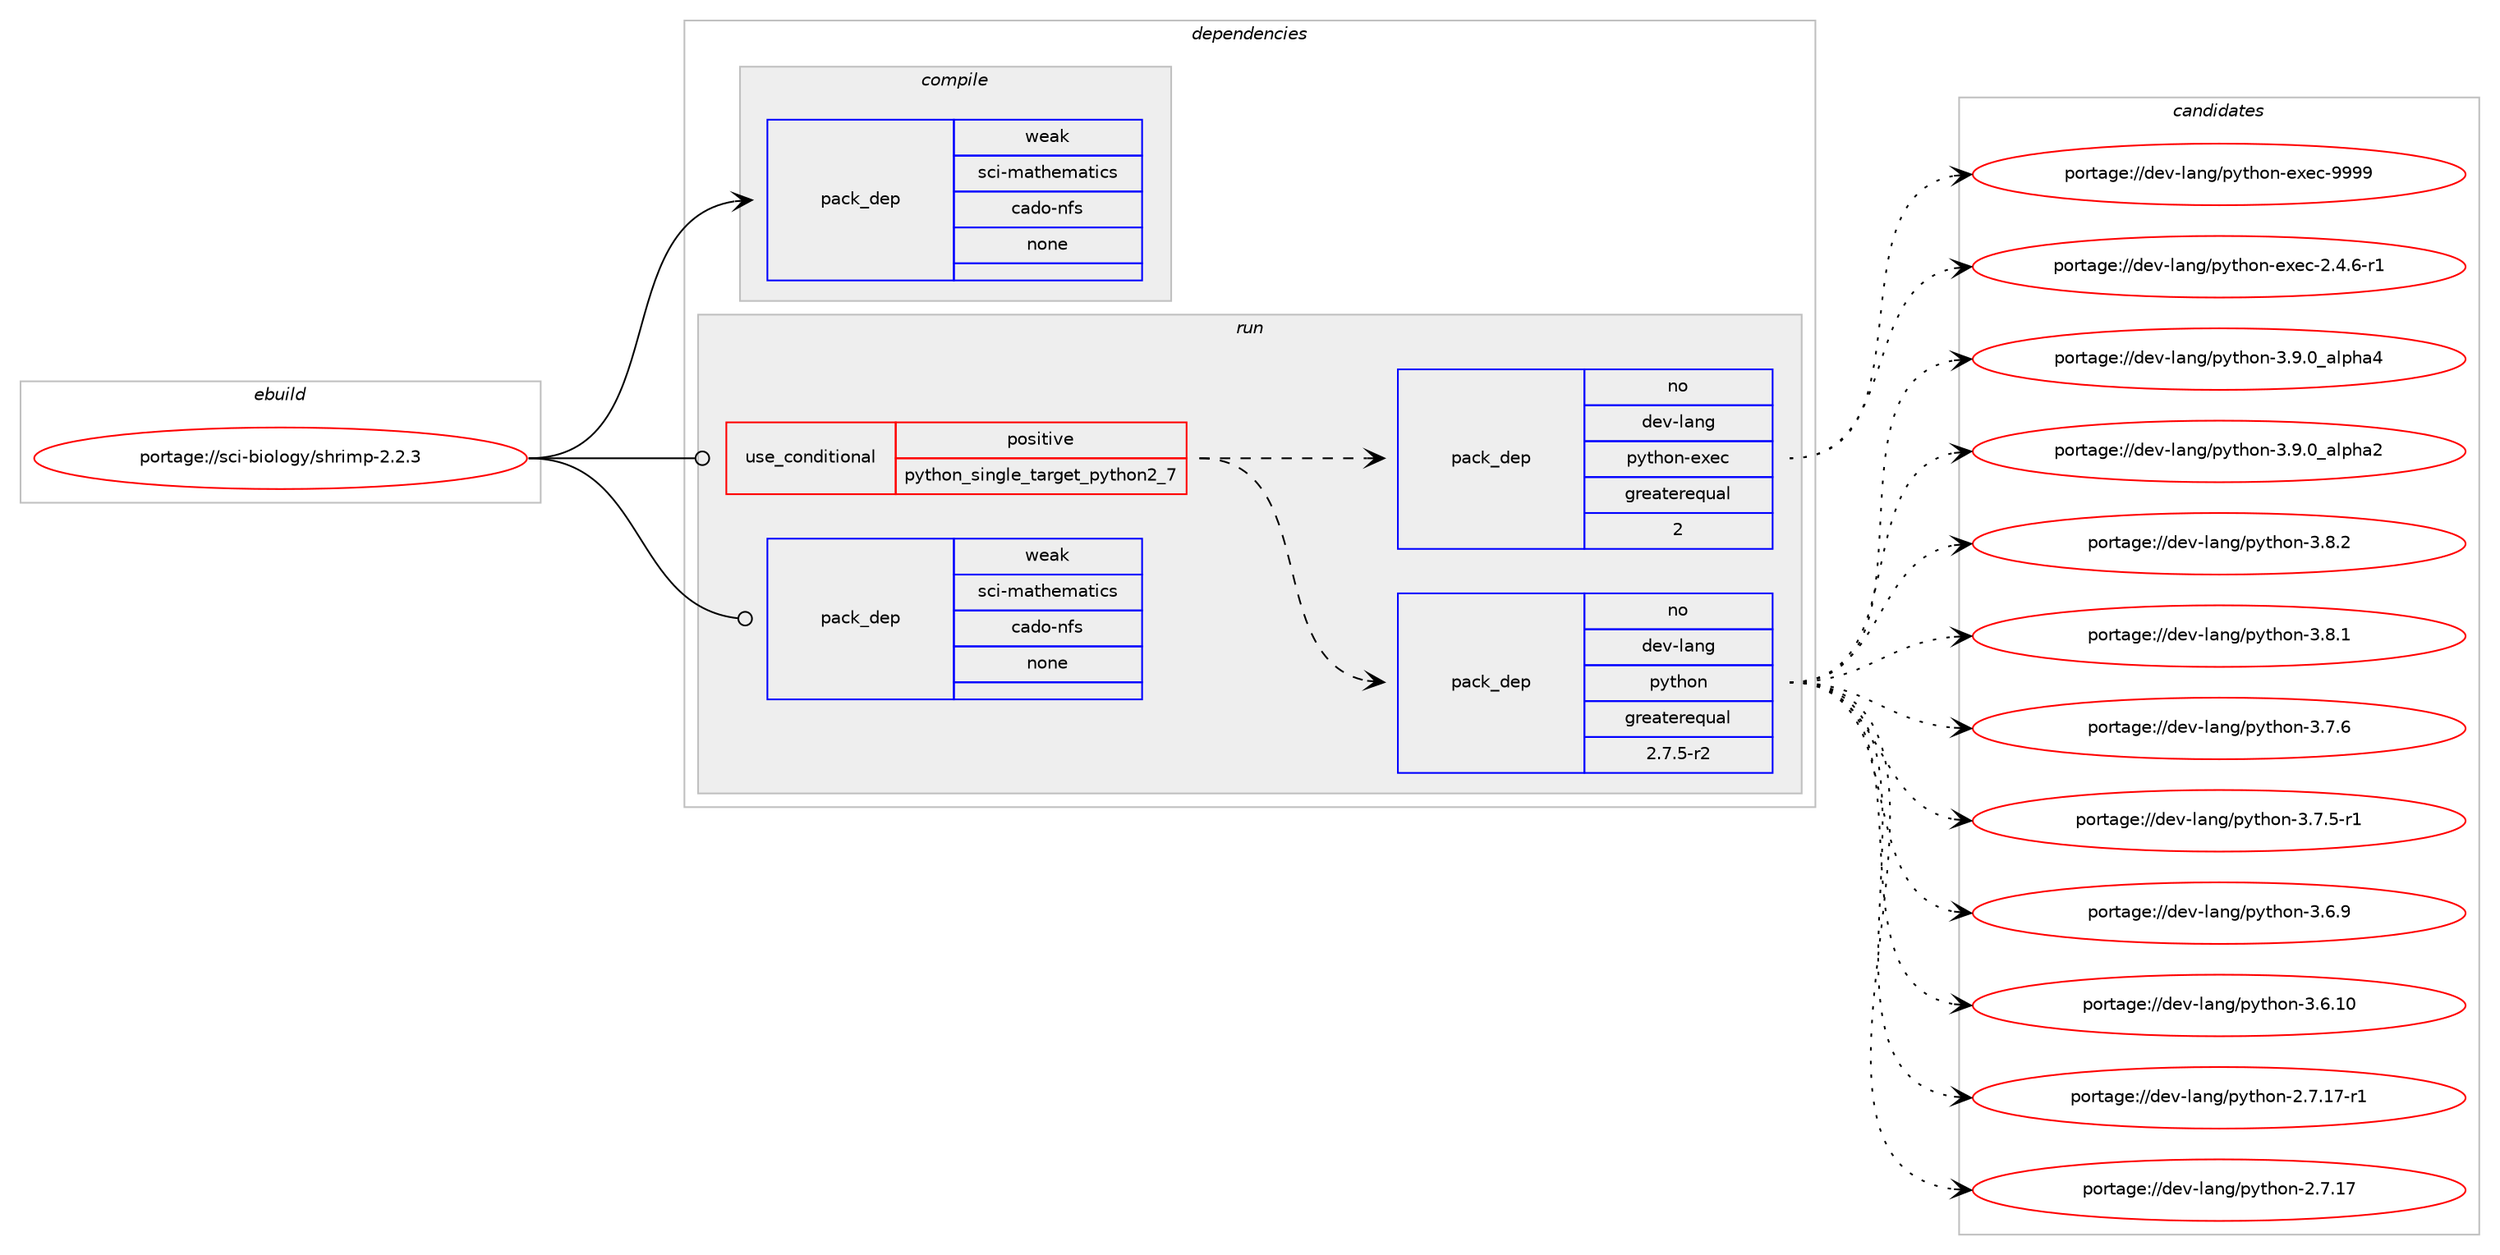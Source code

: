 digraph prolog {

# *************
# Graph options
# *************

newrank=true;
concentrate=true;
compound=true;
graph [rankdir=LR,fontname=Helvetica,fontsize=10,ranksep=1.5];#, ranksep=2.5, nodesep=0.2];
edge  [arrowhead=vee];
node  [fontname=Helvetica,fontsize=10];

# **********
# The ebuild
# **********

subgraph cluster_leftcol {
color=gray;
rank=same;
label=<<i>ebuild</i>>;
id [label="portage://sci-biology/shrimp-2.2.3", color=red, width=4, href="../sci-biology/shrimp-2.2.3.svg"];
}

# ****************
# The dependencies
# ****************

subgraph cluster_midcol {
color=gray;
label=<<i>dependencies</i>>;
subgraph cluster_compile {
fillcolor="#eeeeee";
style=filled;
label=<<i>compile</i>>;
subgraph pack43809 {
dependency56608 [label=<<TABLE BORDER="0" CELLBORDER="1" CELLSPACING="0" CELLPADDING="4" WIDTH="220"><TR><TD ROWSPAN="6" CELLPADDING="30">pack_dep</TD></TR><TR><TD WIDTH="110">weak</TD></TR><TR><TD>sci-mathematics</TD></TR><TR><TD>cado-nfs</TD></TR><TR><TD>none</TD></TR><TR><TD></TD></TR></TABLE>>, shape=none, color=blue];
}
id:e -> dependency56608:w [weight=20,style="solid",arrowhead="vee"];
}
subgraph cluster_compileandrun {
fillcolor="#eeeeee";
style=filled;
label=<<i>compile and run</i>>;
}
subgraph cluster_run {
fillcolor="#eeeeee";
style=filled;
label=<<i>run</i>>;
subgraph cond11598 {
dependency56609 [label=<<TABLE BORDER="0" CELLBORDER="1" CELLSPACING="0" CELLPADDING="4"><TR><TD ROWSPAN="3" CELLPADDING="10">use_conditional</TD></TR><TR><TD>positive</TD></TR><TR><TD>python_single_target_python2_7</TD></TR></TABLE>>, shape=none, color=red];
subgraph pack43810 {
dependency56610 [label=<<TABLE BORDER="0" CELLBORDER="1" CELLSPACING="0" CELLPADDING="4" WIDTH="220"><TR><TD ROWSPAN="6" CELLPADDING="30">pack_dep</TD></TR><TR><TD WIDTH="110">no</TD></TR><TR><TD>dev-lang</TD></TR><TR><TD>python</TD></TR><TR><TD>greaterequal</TD></TR><TR><TD>2.7.5-r2</TD></TR></TABLE>>, shape=none, color=blue];
}
dependency56609:e -> dependency56610:w [weight=20,style="dashed",arrowhead="vee"];
subgraph pack43811 {
dependency56611 [label=<<TABLE BORDER="0" CELLBORDER="1" CELLSPACING="0" CELLPADDING="4" WIDTH="220"><TR><TD ROWSPAN="6" CELLPADDING="30">pack_dep</TD></TR><TR><TD WIDTH="110">no</TD></TR><TR><TD>dev-lang</TD></TR><TR><TD>python-exec</TD></TR><TR><TD>greaterequal</TD></TR><TR><TD>2</TD></TR></TABLE>>, shape=none, color=blue];
}
dependency56609:e -> dependency56611:w [weight=20,style="dashed",arrowhead="vee"];
}
id:e -> dependency56609:w [weight=20,style="solid",arrowhead="odot"];
subgraph pack43812 {
dependency56612 [label=<<TABLE BORDER="0" CELLBORDER="1" CELLSPACING="0" CELLPADDING="4" WIDTH="220"><TR><TD ROWSPAN="6" CELLPADDING="30">pack_dep</TD></TR><TR><TD WIDTH="110">weak</TD></TR><TR><TD>sci-mathematics</TD></TR><TR><TD>cado-nfs</TD></TR><TR><TD>none</TD></TR><TR><TD></TD></TR></TABLE>>, shape=none, color=blue];
}
id:e -> dependency56612:w [weight=20,style="solid",arrowhead="odot"];
}
}

# **************
# The candidates
# **************

subgraph cluster_choices {
rank=same;
color=gray;
label=<<i>candidates</i>>;

subgraph choice43809 {
color=black;
nodesep=1;
}
subgraph choice43810 {
color=black;
nodesep=1;
choice10010111845108971101034711212111610411111045514657464895971081121049752 [label="portage://dev-lang/python-3.9.0_alpha4", color=red, width=4,href="../dev-lang/python-3.9.0_alpha4.svg"];
choice10010111845108971101034711212111610411111045514657464895971081121049750 [label="portage://dev-lang/python-3.9.0_alpha2", color=red, width=4,href="../dev-lang/python-3.9.0_alpha2.svg"];
choice100101118451089711010347112121116104111110455146564650 [label="portage://dev-lang/python-3.8.2", color=red, width=4,href="../dev-lang/python-3.8.2.svg"];
choice100101118451089711010347112121116104111110455146564649 [label="portage://dev-lang/python-3.8.1", color=red, width=4,href="../dev-lang/python-3.8.1.svg"];
choice100101118451089711010347112121116104111110455146554654 [label="portage://dev-lang/python-3.7.6", color=red, width=4,href="../dev-lang/python-3.7.6.svg"];
choice1001011184510897110103471121211161041111104551465546534511449 [label="portage://dev-lang/python-3.7.5-r1", color=red, width=4,href="../dev-lang/python-3.7.5-r1.svg"];
choice100101118451089711010347112121116104111110455146544657 [label="portage://dev-lang/python-3.6.9", color=red, width=4,href="../dev-lang/python-3.6.9.svg"];
choice10010111845108971101034711212111610411111045514654464948 [label="portage://dev-lang/python-3.6.10", color=red, width=4,href="../dev-lang/python-3.6.10.svg"];
choice100101118451089711010347112121116104111110455046554649554511449 [label="portage://dev-lang/python-2.7.17-r1", color=red, width=4,href="../dev-lang/python-2.7.17-r1.svg"];
choice10010111845108971101034711212111610411111045504655464955 [label="portage://dev-lang/python-2.7.17", color=red, width=4,href="../dev-lang/python-2.7.17.svg"];
dependency56610:e -> choice10010111845108971101034711212111610411111045514657464895971081121049752:w [style=dotted,weight="100"];
dependency56610:e -> choice10010111845108971101034711212111610411111045514657464895971081121049750:w [style=dotted,weight="100"];
dependency56610:e -> choice100101118451089711010347112121116104111110455146564650:w [style=dotted,weight="100"];
dependency56610:e -> choice100101118451089711010347112121116104111110455146564649:w [style=dotted,weight="100"];
dependency56610:e -> choice100101118451089711010347112121116104111110455146554654:w [style=dotted,weight="100"];
dependency56610:e -> choice1001011184510897110103471121211161041111104551465546534511449:w [style=dotted,weight="100"];
dependency56610:e -> choice100101118451089711010347112121116104111110455146544657:w [style=dotted,weight="100"];
dependency56610:e -> choice10010111845108971101034711212111610411111045514654464948:w [style=dotted,weight="100"];
dependency56610:e -> choice100101118451089711010347112121116104111110455046554649554511449:w [style=dotted,weight="100"];
dependency56610:e -> choice10010111845108971101034711212111610411111045504655464955:w [style=dotted,weight="100"];
}
subgraph choice43811 {
color=black;
nodesep=1;
choice10010111845108971101034711212111610411111045101120101994557575757 [label="portage://dev-lang/python-exec-9999", color=red, width=4,href="../dev-lang/python-exec-9999.svg"];
choice10010111845108971101034711212111610411111045101120101994550465246544511449 [label="portage://dev-lang/python-exec-2.4.6-r1", color=red, width=4,href="../dev-lang/python-exec-2.4.6-r1.svg"];
dependency56611:e -> choice10010111845108971101034711212111610411111045101120101994557575757:w [style=dotted,weight="100"];
dependency56611:e -> choice10010111845108971101034711212111610411111045101120101994550465246544511449:w [style=dotted,weight="100"];
}
subgraph choice43812 {
color=black;
nodesep=1;
}
}

}

